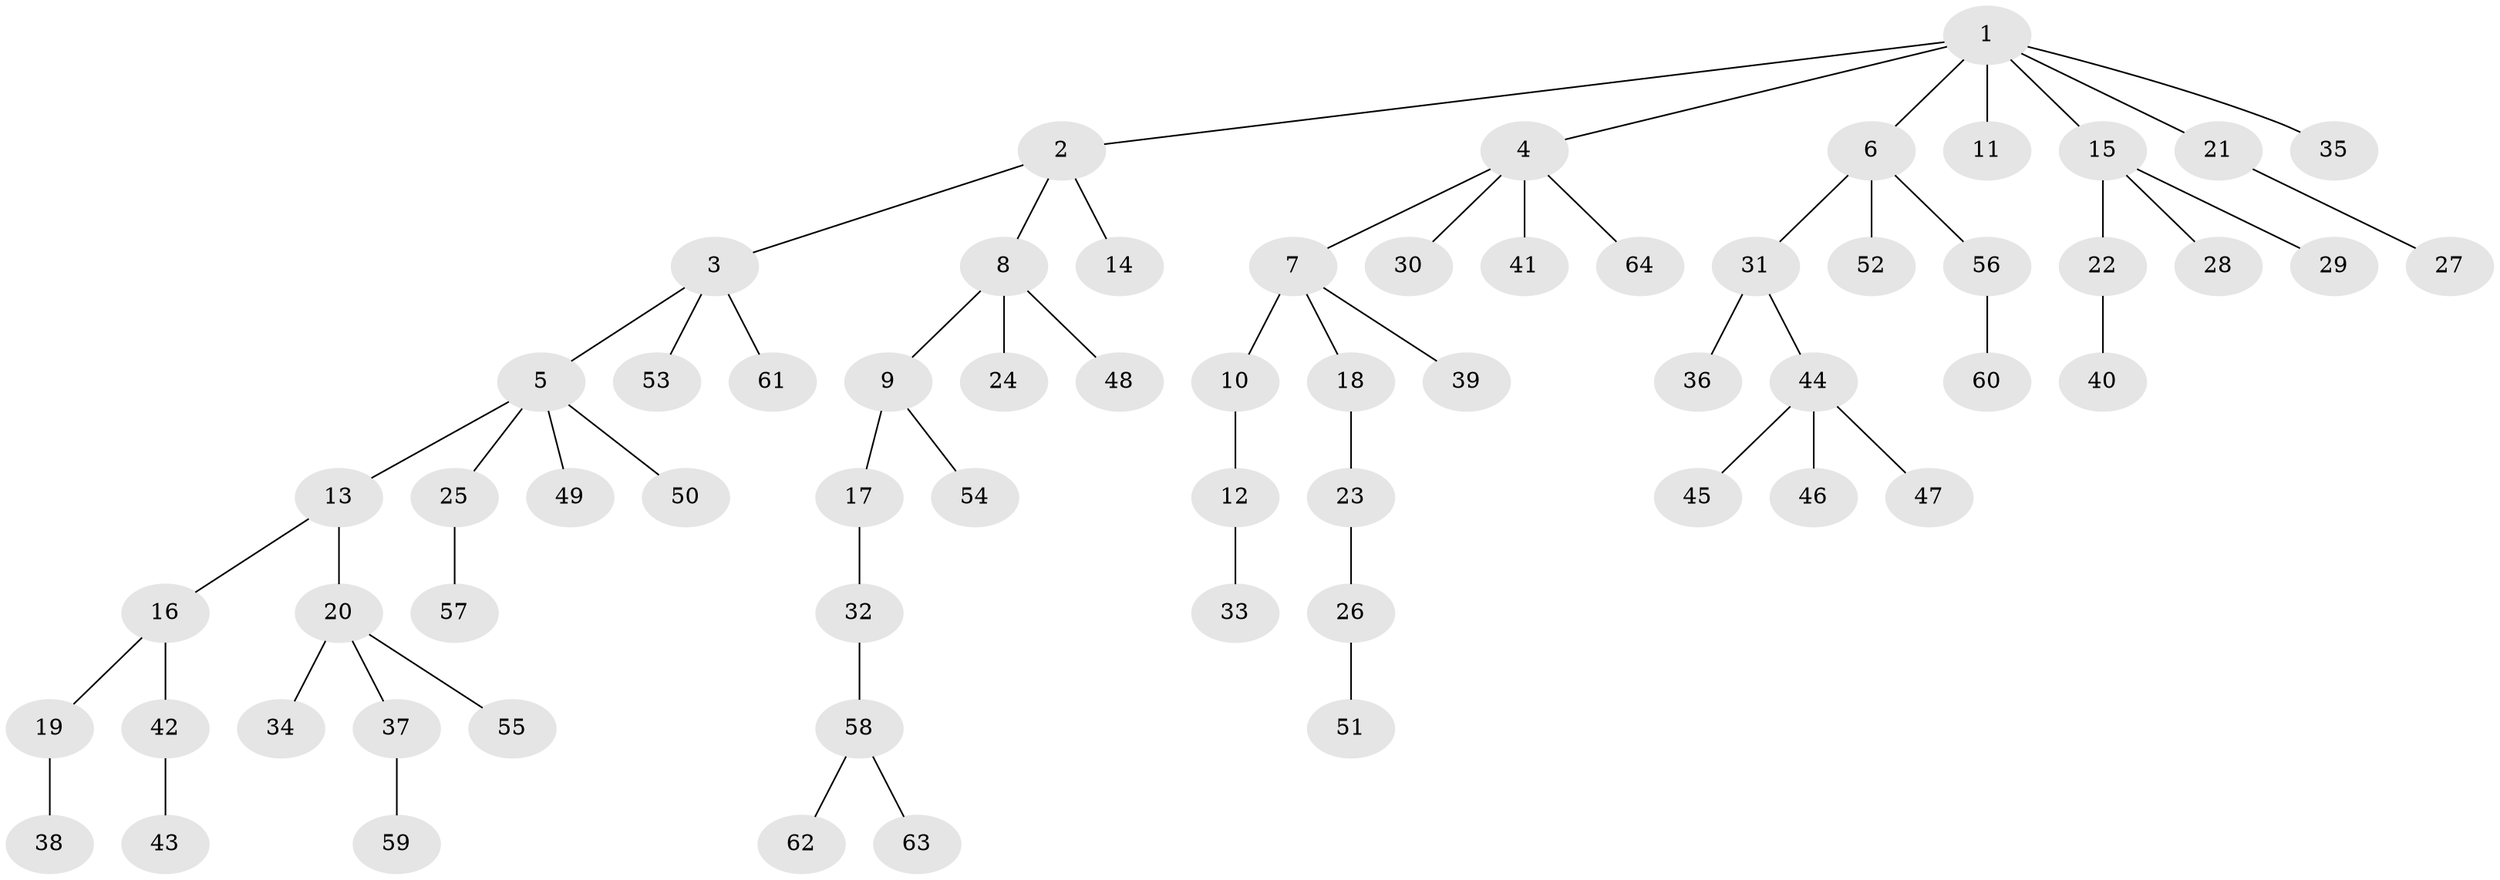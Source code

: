 // Generated by graph-tools (version 1.1) at 2025/26/03/09/25 03:26:23]
// undirected, 64 vertices, 63 edges
graph export_dot {
graph [start="1"]
  node [color=gray90,style=filled];
  1;
  2;
  3;
  4;
  5;
  6;
  7;
  8;
  9;
  10;
  11;
  12;
  13;
  14;
  15;
  16;
  17;
  18;
  19;
  20;
  21;
  22;
  23;
  24;
  25;
  26;
  27;
  28;
  29;
  30;
  31;
  32;
  33;
  34;
  35;
  36;
  37;
  38;
  39;
  40;
  41;
  42;
  43;
  44;
  45;
  46;
  47;
  48;
  49;
  50;
  51;
  52;
  53;
  54;
  55;
  56;
  57;
  58;
  59;
  60;
  61;
  62;
  63;
  64;
  1 -- 2;
  1 -- 4;
  1 -- 6;
  1 -- 11;
  1 -- 15;
  1 -- 21;
  1 -- 35;
  2 -- 3;
  2 -- 8;
  2 -- 14;
  3 -- 5;
  3 -- 53;
  3 -- 61;
  4 -- 7;
  4 -- 30;
  4 -- 41;
  4 -- 64;
  5 -- 13;
  5 -- 25;
  5 -- 49;
  5 -- 50;
  6 -- 31;
  6 -- 52;
  6 -- 56;
  7 -- 10;
  7 -- 18;
  7 -- 39;
  8 -- 9;
  8 -- 24;
  8 -- 48;
  9 -- 17;
  9 -- 54;
  10 -- 12;
  12 -- 33;
  13 -- 16;
  13 -- 20;
  15 -- 22;
  15 -- 28;
  15 -- 29;
  16 -- 19;
  16 -- 42;
  17 -- 32;
  18 -- 23;
  19 -- 38;
  20 -- 34;
  20 -- 37;
  20 -- 55;
  21 -- 27;
  22 -- 40;
  23 -- 26;
  25 -- 57;
  26 -- 51;
  31 -- 36;
  31 -- 44;
  32 -- 58;
  37 -- 59;
  42 -- 43;
  44 -- 45;
  44 -- 46;
  44 -- 47;
  56 -- 60;
  58 -- 62;
  58 -- 63;
}
